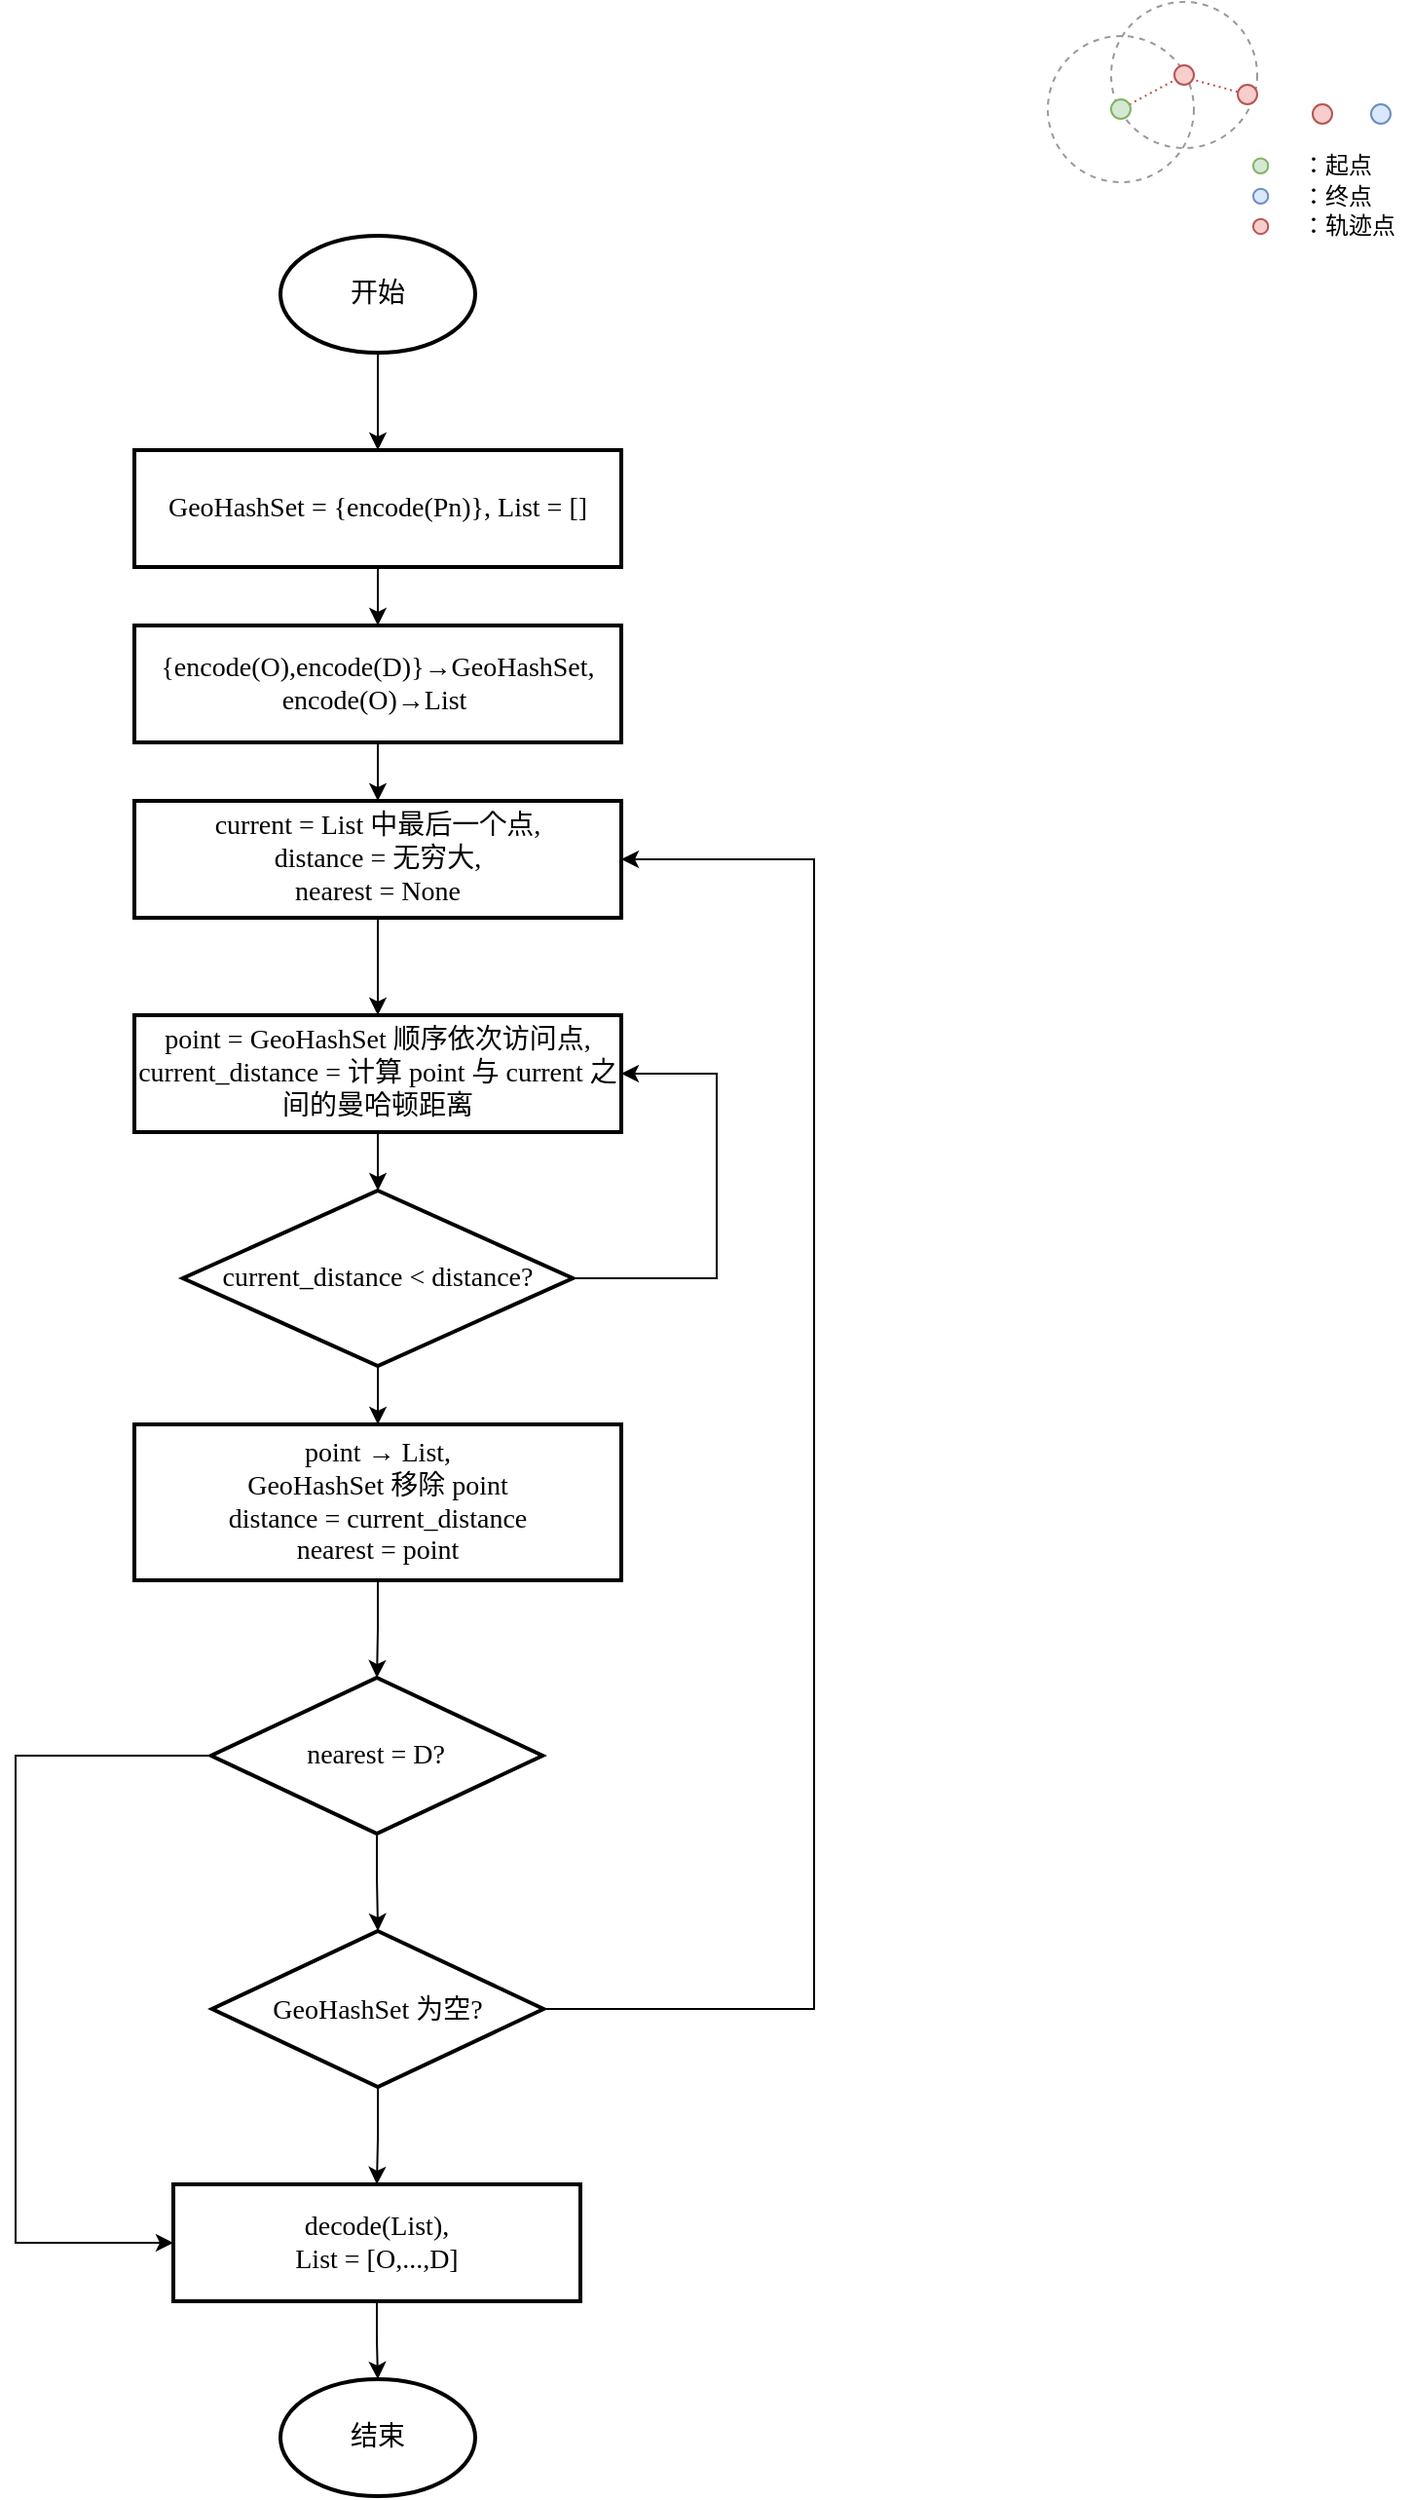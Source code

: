 <mxfile version="24.2.5" type="device">
  <diagram name="第 1 页" id="ftXndGDlVitekL8Z7LTs">
    <mxGraphModel dx="3860" dy="1286" grid="1" gridSize="10" guides="1" tooltips="1" connect="1" arrows="1" fold="1" page="1" pageScale="1" pageWidth="827" pageHeight="1169" math="0" shadow="0">
      <root>
        <mxCell id="0" />
        <mxCell id="1" parent="0" />
        <mxCell id="x556yvXe_RrFVGh1an9g-4" value="" style="group" vertex="1" connectable="0" parent="1">
          <mxGeometry x="-460" y="40" width="186" height="123.056" as="geometry" />
        </mxCell>
        <mxCell id="x556yvXe_RrFVGh1an9g-1" value="" style="ellipse;whiteSpace=wrap;html=1;aspect=fixed;fillColor=none;dashed=1;strokeWidth=1;strokeColor=#999999;" vertex="1" parent="x556yvXe_RrFVGh1an9g-4">
          <mxGeometry x="32.5" width="75" height="75" as="geometry" />
        </mxCell>
        <mxCell id="-L_-oSXdthVAtAZm4M3s-21" value="" style="ellipse;whiteSpace=wrap;html=1;aspect=fixed;fillColor=none;dashed=1;strokeWidth=1;strokeColor=#999999;" parent="x556yvXe_RrFVGh1an9g-4" vertex="1">
          <mxGeometry y="17.5" width="75" height="75" as="geometry" />
        </mxCell>
        <mxCell id="-L_-oSXdthVAtAZm4M3s-23" value="" style="endArrow=none;dashed=1;html=1;rounded=0;strokeWidth=1;dashPattern=1 2;fillColor=#f8cecc;strokeColor=#b85450;" parent="x556yvXe_RrFVGh1an9g-4" source="WCn-AC8gDAHUs6D61jNn-3" target="WCn-AC8gDAHUs6D61jNn-6" edge="1">
          <mxGeometry width="50" height="50" relative="1" as="geometry">
            <mxPoint x="106" y="102.5" as="sourcePoint" />
            <mxPoint x="156" y="52.5" as="targetPoint" />
          </mxGeometry>
        </mxCell>
        <mxCell id="WCn-AC8gDAHUs6D61jNn-15" value="" style="ellipse;whiteSpace=wrap;html=1;aspect=fixed;fillColor=#f8cecc;strokeColor=#b85450;container=0;" parent="x556yvXe_RrFVGh1an9g-4" vertex="1">
          <mxGeometry x="97.5" y="42.5" width="10" height="10" as="geometry" />
        </mxCell>
        <mxCell id="WCn-AC8gDAHUs6D61jNn-17" value="" style="ellipse;whiteSpace=wrap;html=1;aspect=fixed;fillColor=#dae8fc;strokeColor=#6c8ebf;container=0;" parent="x556yvXe_RrFVGh1an9g-4" vertex="1">
          <mxGeometry x="166" y="52.5" width="10" height="10" as="geometry" />
        </mxCell>
        <mxCell id="WCn-AC8gDAHUs6D61jNn-18" value="" style="ellipse;whiteSpace=wrap;html=1;aspect=fixed;fillColor=#f8cecc;strokeColor=#b85450;container=0;" parent="x556yvXe_RrFVGh1an9g-4" vertex="1">
          <mxGeometry x="136" y="52.5" width="10" height="10" as="geometry" />
        </mxCell>
        <mxCell id="WCn-AC8gDAHUs6D61jNn-3" value="" style="ellipse;whiteSpace=wrap;html=1;aspect=fixed;fillColor=#d5e8d4;strokeColor=#82b366;container=0;" parent="x556yvXe_RrFVGh1an9g-4" vertex="1">
          <mxGeometry x="32.5" y="50" width="10" height="10" as="geometry" />
        </mxCell>
        <mxCell id="x556yvXe_RrFVGh1an9g-2" value="" style="endArrow=none;dashed=1;html=1;rounded=0;strokeWidth=1;dashPattern=1 2;fillColor=#f8cecc;strokeColor=#b85450;exitX=0.939;exitY=0.283;exitDx=0;exitDy=0;exitPerimeter=0;" edge="1" parent="x556yvXe_RrFVGh1an9g-4" source="-L_-oSXdthVAtAZm4M3s-21" target="WCn-AC8gDAHUs6D61jNn-15">
          <mxGeometry width="50" height="50" relative="1" as="geometry">
            <mxPoint x="52" y="62.5" as="sourcePoint" />
            <mxPoint x="76" y="49.5" as="targetPoint" />
          </mxGeometry>
        </mxCell>
        <mxCell id="WCn-AC8gDAHUs6D61jNn-6" value="" style="ellipse;whiteSpace=wrap;html=1;aspect=fixed;fillColor=#f8cecc;strokeColor=#b85450;container=0;" parent="x556yvXe_RrFVGh1an9g-4" vertex="1">
          <mxGeometry x="65" y="32.5" width="10" height="10" as="geometry" />
        </mxCell>
        <mxCell id="x556yvXe_RrFVGh1an9g-3" value="" style="group" vertex="1" connectable="0" parent="x556yvXe_RrFVGh1an9g-4">
          <mxGeometry x="96" y="72.5" width="90" height="50.556" as="geometry" />
        </mxCell>
        <mxCell id="WCn-AC8gDAHUs6D61jNn-133" value="" style="rounded=0;whiteSpace=wrap;html=1;strokeColor=none;" parent="x556yvXe_RrFVGh1an9g-3" vertex="1">
          <mxGeometry width="90" height="50" as="geometry" />
        </mxCell>
        <mxCell id="WCn-AC8gDAHUs6D61jNn-127" value="" style="ellipse;whiteSpace=wrap;html=1;aspect=fixed;fillColor=#d5e8d4;strokeColor=#82b366;container=0;" parent="x556yvXe_RrFVGh1an9g-3" vertex="1">
          <mxGeometry x="9.474" y="7.778" width="7.682" height="7.682" as="geometry" />
        </mxCell>
        <mxCell id="WCn-AC8gDAHUs6D61jNn-129" value="：起点" style="text;html=1;align=center;verticalAlign=middle;whiteSpace=wrap;rounded=0;fontFamily=宋体;" parent="x556yvXe_RrFVGh1an9g-3" vertex="1">
          <mxGeometry x="26.316" y="3.889" width="52.632" height="15.556" as="geometry" />
        </mxCell>
        <mxCell id="WCn-AC8gDAHUs6D61jNn-130" value="：终点" style="text;html=1;align=center;verticalAlign=middle;whiteSpace=wrap;rounded=0;fontFamily=宋体;" parent="x556yvXe_RrFVGh1an9g-3" vertex="1">
          <mxGeometry x="26.316" y="19.444" width="52.632" height="15.556" as="geometry" />
        </mxCell>
        <mxCell id="WCn-AC8gDAHUs6D61jNn-132" value="：轨迹点" style="text;html=1;align=center;verticalAlign=middle;whiteSpace=wrap;rounded=0;fontFamily=宋体;" parent="x556yvXe_RrFVGh1an9g-3" vertex="1">
          <mxGeometry x="31.579" y="35" width="52.632" height="15.556" as="geometry" />
        </mxCell>
        <mxCell id="WCn-AC8gDAHUs6D61jNn-134" value="" style="ellipse;whiteSpace=wrap;html=1;aspect=fixed;fillColor=#dae8fc;strokeColor=#6c8ebf;container=0;" parent="x556yvXe_RrFVGh1an9g-3" vertex="1">
          <mxGeometry x="9.474" y="23.333" width="7.682" height="7.682" as="geometry" />
        </mxCell>
        <mxCell id="WCn-AC8gDAHUs6D61jNn-158" value="" style="ellipse;whiteSpace=wrap;html=1;aspect=fixed;fillColor=#f8cecc;strokeColor=#b85450;container=0;" parent="x556yvXe_RrFVGh1an9g-3" vertex="1">
          <mxGeometry x="9.474" y="38.889" width="7.682" height="7.682" as="geometry" />
        </mxCell>
        <mxCell id="x556yvXe_RrFVGh1an9g-38" value="" style="group" vertex="1" connectable="0" parent="1">
          <mxGeometry x="-990" y="160" width="410" height="1160" as="geometry" />
        </mxCell>
        <mxCell id="x556yvXe_RrFVGh1an9g-7" value="" style="edgeStyle=orthogonalEdgeStyle;rounded=0;orthogonalLoop=1;jettySize=auto;html=1;" edge="1" parent="x556yvXe_RrFVGh1an9g-38" source="x556yvXe_RrFVGh1an9g-5" target="x556yvXe_RrFVGh1an9g-6">
          <mxGeometry relative="1" as="geometry" />
        </mxCell>
        <mxCell id="x556yvXe_RrFVGh1an9g-5" value="&lt;font style=&quot;font-size: 14px;&quot; face=&quot;宋体&quot;&gt;开始&lt;/font&gt;" style="strokeWidth=2;html=1;shape=mxgraph.flowchart.start_1;whiteSpace=wrap;" vertex="1" parent="x556yvXe_RrFVGh1an9g-38">
          <mxGeometry x="136" width="100" height="60" as="geometry" />
        </mxCell>
        <mxCell id="x556yvXe_RrFVGh1an9g-25" style="edgeStyle=orthogonalEdgeStyle;rounded=0;orthogonalLoop=1;jettySize=auto;html=1;" edge="1" parent="x556yvXe_RrFVGh1an9g-38" source="x556yvXe_RrFVGh1an9g-6" target="x556yvXe_RrFVGh1an9g-8">
          <mxGeometry relative="1" as="geometry" />
        </mxCell>
        <mxCell id="x556yvXe_RrFVGh1an9g-6" value="&lt;font face=&quot;Times New Roman&quot;&gt;GeoHashSet = {encode(Pn)}, List = []&lt;/font&gt;" style="whiteSpace=wrap;html=1;strokeWidth=2;fontFamily=宋体;fontSize=14;" vertex="1" parent="x556yvXe_RrFVGh1an9g-38">
          <mxGeometry x="61" y="110" width="250" height="60" as="geometry" />
        </mxCell>
        <mxCell id="x556yvXe_RrFVGh1an9g-26" value="" style="edgeStyle=orthogonalEdgeStyle;rounded=0;orthogonalLoop=1;jettySize=auto;html=1;" edge="1" parent="x556yvXe_RrFVGh1an9g-38" source="x556yvXe_RrFVGh1an9g-8" target="x556yvXe_RrFVGh1an9g-9">
          <mxGeometry relative="1" as="geometry" />
        </mxCell>
        <mxCell id="x556yvXe_RrFVGh1an9g-8" value="&lt;font face=&quot;Times New Roman&quot;&gt;{encode(O),encode(D)}→&lt;/font&gt;&lt;font face=&quot;Times New Roman&quot;&gt;GeoHashSet,&lt;/font&gt;&lt;font face=&quot;Times New Roman&quot;&gt;&lt;br&gt;&lt;/font&gt;&lt;div&gt;&lt;span style=&quot;font-family: &amp;quot;Times New Roman&amp;quot;; background-color: initial;&quot;&gt;encode(O)&lt;/span&gt;&lt;span style=&quot;font-family: &amp;quot;Times New Roman&amp;quot;; background-color: initial;&quot;&gt;→&lt;/span&gt;&lt;span style=&quot;font-family: &amp;quot;Times New Roman&amp;quot;; background-color: initial;&quot;&gt;List&amp;nbsp;&lt;/span&gt;&lt;/div&gt;" style="whiteSpace=wrap;html=1;strokeWidth=2;fontFamily=宋体;fontSize=14;" vertex="1" parent="x556yvXe_RrFVGh1an9g-38">
          <mxGeometry x="61" y="200" width="250" height="60" as="geometry" />
        </mxCell>
        <mxCell id="x556yvXe_RrFVGh1an9g-21" value="" style="edgeStyle=orthogonalEdgeStyle;rounded=0;orthogonalLoop=1;jettySize=auto;html=1;" edge="1" parent="x556yvXe_RrFVGh1an9g-38" source="x556yvXe_RrFVGh1an9g-9" target="x556yvXe_RrFVGh1an9g-11">
          <mxGeometry relative="1" as="geometry" />
        </mxCell>
        <mxCell id="x556yvXe_RrFVGh1an9g-9" value="&lt;font face=&quot;Times New Roman&quot;&gt;current = List &lt;/font&gt;中最后一个点&lt;font face=&quot;Times New Roman&quot;&gt;,&lt;/font&gt;&lt;div&gt;&lt;font face=&quot;Times New Roman&quot;&gt;distance = &lt;/font&gt;&lt;font face=&quot;宋体&quot;&gt;无穷大&lt;/font&gt;&lt;font face=&quot;Times New Roman&quot;&gt;,&lt;/font&gt;&lt;/div&gt;&lt;div&gt;&lt;font face=&quot;Times New Roman&quot;&gt;nearest = None&lt;/font&gt;&lt;/div&gt;" style="whiteSpace=wrap;html=1;strokeWidth=2;fontFamily=宋体;fontSize=14;" vertex="1" parent="x556yvXe_RrFVGh1an9g-38">
          <mxGeometry x="61" y="290" width="250" height="60" as="geometry" />
        </mxCell>
        <mxCell id="x556yvXe_RrFVGh1an9g-34" value="" style="edgeStyle=orthogonalEdgeStyle;rounded=0;orthogonalLoop=1;jettySize=auto;html=1;" edge="1" parent="x556yvXe_RrFVGh1an9g-38" source="x556yvXe_RrFVGh1an9g-10" target="x556yvXe_RrFVGh1an9g-30">
          <mxGeometry relative="1" as="geometry" />
        </mxCell>
        <mxCell id="x556yvXe_RrFVGh1an9g-37" style="edgeStyle=orthogonalEdgeStyle;rounded=0;orthogonalLoop=1;jettySize=auto;html=1;entryX=1;entryY=0.5;entryDx=0;entryDy=0;" edge="1" parent="x556yvXe_RrFVGh1an9g-38" source="x556yvXe_RrFVGh1an9g-10" target="x556yvXe_RrFVGh1an9g-9">
          <mxGeometry relative="1" as="geometry">
            <mxPoint x="360" y="310" as="targetPoint" />
            <Array as="points">
              <mxPoint x="410" y="910" />
              <mxPoint x="410" y="320" />
            </Array>
          </mxGeometry>
        </mxCell>
        <mxCell id="x556yvXe_RrFVGh1an9g-10" value="&lt;span style=&quot;font-family: &amp;quot;Times New Roman&amp;quot;; font-size: 14px;&quot;&gt;GeoHashSet &lt;/span&gt;&lt;span style=&quot;font-size: 14px;&quot;&gt;&lt;font face=&quot;宋体&quot;&gt;为空&lt;/font&gt;&lt;/span&gt;&lt;span style=&quot;font-family: &amp;quot;Times New Roman&amp;quot;; font-size: 14px;&quot;&gt;?&lt;/span&gt;" style="strokeWidth=2;html=1;shape=mxgraph.flowchart.decision;whiteSpace=wrap;" vertex="1" parent="x556yvXe_RrFVGh1an9g-38">
          <mxGeometry x="100.87" y="870" width="170.25" height="80" as="geometry" />
        </mxCell>
        <mxCell id="x556yvXe_RrFVGh1an9g-15" value="" style="edgeStyle=orthogonalEdgeStyle;rounded=0;orthogonalLoop=1;jettySize=auto;html=1;" edge="1" parent="x556yvXe_RrFVGh1an9g-38" source="x556yvXe_RrFVGh1an9g-11" target="x556yvXe_RrFVGh1an9g-13">
          <mxGeometry relative="1" as="geometry" />
        </mxCell>
        <mxCell id="x556yvXe_RrFVGh1an9g-11" value="&lt;div&gt;&lt;font face=&quot;Times New Roman&quot;&gt;point =&lt;/font&gt;&lt;font face=&quot;Times New Roman&quot;&gt;&amp;nbsp;&lt;/font&gt;&lt;span style=&quot;font-family: &amp;quot;Times New Roman&amp;quot;; background-color: initial;&quot;&gt;GeoHashSet &lt;/span&gt;&lt;span style=&quot;background-color: initial;&quot;&gt;&lt;font face=&quot;宋体&quot;&gt;顺序依次访问点&lt;/font&gt;&lt;font face=&quot;Times New Roman&quot;&gt;,&lt;/font&gt;&lt;/span&gt;&lt;/div&gt;&lt;div&gt;&lt;span style=&quot;font-family: &amp;quot;Times New Roman&amp;quot;;&quot;&gt;current_distance = &lt;/span&gt;&lt;font face=&quot;宋体&quot;&gt;计算 &lt;/font&gt;&lt;span style=&quot;font-family: &amp;quot;Times New Roman&amp;quot;;&quot;&gt;point &lt;/span&gt;&lt;font face=&quot;宋体&quot;&gt;与 &lt;/font&gt;&lt;span style=&quot;font-family: &amp;quot;Times New Roman&amp;quot;;&quot;&gt;current &lt;/span&gt;&lt;font face=&quot;宋体&quot;&gt;之间的曼哈顿距离&lt;/font&gt;&lt;br&gt;&lt;/div&gt;" style="whiteSpace=wrap;html=1;strokeWidth=2;fontFamily=宋体;fontSize=14;" vertex="1" parent="x556yvXe_RrFVGh1an9g-38">
          <mxGeometry x="61" y="400" width="250" height="60" as="geometry" />
        </mxCell>
        <mxCell id="x556yvXe_RrFVGh1an9g-28" value="" style="edgeStyle=orthogonalEdgeStyle;rounded=0;orthogonalLoop=1;jettySize=auto;html=1;" edge="1" parent="x556yvXe_RrFVGh1an9g-38" source="x556yvXe_RrFVGh1an9g-12" target="x556yvXe_RrFVGh1an9g-27">
          <mxGeometry relative="1" as="geometry" />
        </mxCell>
        <mxCell id="x556yvXe_RrFVGh1an9g-12" value="&lt;div&gt;&lt;font face=&quot;Times New Roman&quot;&gt;point&amp;nbsp;&lt;/font&gt;&lt;span style=&quot;font-family: &amp;quot;Times New Roman&amp;quot;; background-color: initial;&quot;&gt;→ List,&lt;/span&gt;&lt;/div&gt;&lt;div&gt;&lt;span style=&quot;font-family: &amp;quot;Times New Roman&amp;quot;;&quot;&gt;GeoHashSet &lt;/span&gt;移除&lt;span style=&quot;font-family: &amp;quot;Times New Roman&amp;quot;;&quot;&gt; point&lt;/span&gt;&lt;span style=&quot;font-family: &amp;quot;Times New Roman&amp;quot;; background-color: initial;&quot;&gt;&lt;br&gt;&lt;/span&gt;&lt;/div&gt;&lt;div&gt;&lt;span style=&quot;font-family: &amp;quot;Times New Roman&amp;quot;;&quot;&gt;distance =&amp;nbsp;&lt;/span&gt;&lt;span style=&quot;font-family: &amp;quot;Times New Roman&amp;quot;; background-color: initial;&quot;&gt;current_distance&lt;/span&gt;&lt;/div&gt;&lt;div&gt;&lt;span style=&quot;font-family: &amp;quot;Times New Roman&amp;quot;;&quot;&gt;nearest = point&lt;/span&gt;&lt;span style=&quot;font-family: &amp;quot;Times New Roman&amp;quot;; background-color: initial;&quot;&gt;&lt;br&gt;&lt;/span&gt;&lt;/div&gt;" style="whiteSpace=wrap;html=1;strokeWidth=2;fontFamily=宋体;fontSize=14;" vertex="1" parent="x556yvXe_RrFVGh1an9g-38">
          <mxGeometry x="60.99" y="610" width="250" height="80" as="geometry" />
        </mxCell>
        <mxCell id="x556yvXe_RrFVGh1an9g-14" value="" style="edgeStyle=orthogonalEdgeStyle;rounded=0;orthogonalLoop=1;jettySize=auto;html=1;" edge="1" parent="x556yvXe_RrFVGh1an9g-38" source="x556yvXe_RrFVGh1an9g-13" target="x556yvXe_RrFVGh1an9g-12">
          <mxGeometry relative="1" as="geometry" />
        </mxCell>
        <mxCell id="x556yvXe_RrFVGh1an9g-17" style="edgeStyle=orthogonalEdgeStyle;rounded=0;orthogonalLoop=1;jettySize=auto;html=1;entryX=1;entryY=0.5;entryDx=0;entryDy=0;exitX=1;exitY=0.5;exitDx=0;exitDy=0;exitPerimeter=0;" edge="1" parent="x556yvXe_RrFVGh1an9g-38" source="x556yvXe_RrFVGh1an9g-13" target="x556yvXe_RrFVGh1an9g-11">
          <mxGeometry relative="1" as="geometry">
            <mxPoint x="380" y="420" as="targetPoint" />
            <Array as="points">
              <mxPoint x="360" y="535" />
              <mxPoint x="360" y="430" />
            </Array>
          </mxGeometry>
        </mxCell>
        <mxCell id="x556yvXe_RrFVGh1an9g-13" value="&lt;span style=&quot;font-family: &amp;quot;Times New Roman&amp;quot;; font-size: 14px;&quot;&gt;current_distance &amp;lt;&amp;nbsp;&lt;/span&gt;&lt;span style=&quot;font-family: &amp;quot;Times New Roman&amp;quot;; font-size: 14px;&quot;&gt;distance?&lt;/span&gt;" style="strokeWidth=2;html=1;shape=mxgraph.flowchart.decision;whiteSpace=wrap;" vertex="1" parent="x556yvXe_RrFVGh1an9g-38">
          <mxGeometry x="85.87" y="490" width="200.25" height="90" as="geometry" />
        </mxCell>
        <mxCell id="x556yvXe_RrFVGh1an9g-29" value="" style="edgeStyle=orthogonalEdgeStyle;rounded=0;orthogonalLoop=1;jettySize=auto;html=1;" edge="1" parent="x556yvXe_RrFVGh1an9g-38" source="x556yvXe_RrFVGh1an9g-27" target="x556yvXe_RrFVGh1an9g-10">
          <mxGeometry relative="1" as="geometry" />
        </mxCell>
        <mxCell id="x556yvXe_RrFVGh1an9g-31" value="" style="edgeStyle=orthogonalEdgeStyle;rounded=0;orthogonalLoop=1;jettySize=auto;html=1;" edge="1" parent="x556yvXe_RrFVGh1an9g-38" source="x556yvXe_RrFVGh1an9g-27" target="x556yvXe_RrFVGh1an9g-30">
          <mxGeometry relative="1" as="geometry">
            <Array as="points">
              <mxPoint y="780" />
              <mxPoint y="1030" />
            </Array>
          </mxGeometry>
        </mxCell>
        <mxCell id="x556yvXe_RrFVGh1an9g-27" value="&lt;span style=&quot;font-family: &amp;quot;Times New Roman&amp;quot;; font-size: 14px;&quot;&gt;nearest = D&lt;/span&gt;&lt;span style=&quot;color: rgba(0, 0, 0, 0); font-family: monospace; font-size: 0px; text-align: start; text-wrap: nowrap;&quot;&gt;%3CmxGraphModel%3E%3Croot%3E%3CmxCell%20id%3D%220%22%2F%3E%3CmxCell%20id%3D%221%22%20parent%3D%220%22%2F%3E%3CmxCell%20id%3D%222%22%20value%3D%22%26lt%3Bspan%20style%3D%26quot%3Bfont-family%3A%20%26amp%3Bquot%3BTimes%20New%20Roman%26amp%3Bquot%3B%3B%20font-size%3A%2014px%3B%26quot%3B%26gt%3BGeoHashSet%20%26lt%3B%2Fspan%26gt%3B%26lt%3Bspan%20style%3D%26quot%3Bfont-size%3A%2014px%3B%26quot%3B%26gt%3B%26lt%3Bfont%20face%3D%26quot%3B%E5%AE%8B%E4%BD%93%26quot%3B%26gt%3B%E4%B8%BA%E7%A9%BA%26lt%3B%2Ffont%26gt%3B%26lt%3B%2Fspan%26gt%3B%26lt%3Bspan%20style%3D%26quot%3Bfont-family%3A%20%26amp%3Bquot%3BTimes%20New%20Roman%26amp%3Bquot%3B%3B%20font-size%3A%2014px%3B%26quot%3B%26gt%3B%3F%26lt%3B%2Fspan%26gt%3B%22%20style%3D%22strokeWidth%3D2%3Bhtml%3D1%3Bshape%3Dmxgraph.flowchart.decision%3BwhiteSpace%3Dwrap%3B%22%20vertex%3D%221%22%20parent%3D%221%22%3E%3CmxGeometry%20x%3D%22-819.14%22%20y%3D%22870%22%20width%3D%22170.25%22%20height%3D%22130%22%20as%3D%22geometry%22%2F%3E%3C%2FmxCell%3E%3C%2Froot%3E%3C%2FmxGraphModel%3E&lt;/span&gt;&lt;span style=&quot;color: rgba(0, 0, 0, 0); font-family: monospace; font-size: 0px; text-align: start; text-wrap: nowrap;&quot;&gt;%3CmxGraphModel%3E%3Croot%3E%3CmxCell%20id%3D%220%22%2F%3E%3CmxCell%20id%3D%221%22%20parent%3D%220%22%2F%3E%3CmxCell%20id%3D%222%22%20value%3D%22%26lt%3Bspan%20style%3D%26quot%3Bfont-family%3A%20%26amp%3Bquot%3BTimes%20New%20Roman%26amp%3Bquot%3B%3B%20font-size%3A%2014px%3B%26quot%3B%26gt%3BGeoHashSet%20%26lt%3B%2Fspan%26gt%3B%26lt%3Bspan%20style%3D%26quot%3Bfont-size%3A%2014px%3B%26quot%3B%26gt%3B%26lt%3Bfont%20face%3D%26quot%3B%E5%AE%8B%E4%BD%93%26quot%3B%26gt%3B%E4%B8%BA%E7%A9%BA%26lt%3B%2Ffont%26gt%3B%26lt%3B%2Fspan%26gt%3B%26lt%3Bspan%20style%3D%26quot%3Bfont-family%3A%20%26amp%3Bquot%3BTimes%20New%20Roman%26amp%3Bquot%3B%3B%20font-size%3A%2014px%3B%26quot%3B%26gt%3B%3F%26lt%3B%2Fspan%26gt%3B%22%20style%3D%22strokeWidth%3D2%3Bhtml%3D1%3Bshape%3Dmxgraph.flowchart.decision%3BwhiteSpace%3Dwrap%3B%22%20vertex%3D%221%22%20parent%3D%221%22%3E%3CmxGeometry%20x%3D%22-819.14%22%20y%3D%22870%22%20width%3D%22170.25%22%20height%3D%22130%22%20as%3D%22geometry%22%2F%3E%3C%2FmxCell%3E%3C%2Froot%3E%3C%2FmxGraphModel%3E&lt;/span&gt;&lt;span style=&quot;font-family: &amp;quot;Times New Roman&amp;quot;; font-size: 14px;&quot;&gt;?&lt;/span&gt;" style="strokeWidth=2;html=1;shape=mxgraph.flowchart.decision;whiteSpace=wrap;" vertex="1" parent="x556yvXe_RrFVGh1an9g-38">
          <mxGeometry x="100.38" y="740" width="170.25" height="80" as="geometry" />
        </mxCell>
        <mxCell id="x556yvXe_RrFVGh1an9g-33" value="" style="edgeStyle=orthogonalEdgeStyle;rounded=0;orthogonalLoop=1;jettySize=auto;html=1;" edge="1" parent="x556yvXe_RrFVGh1an9g-38" source="x556yvXe_RrFVGh1an9g-30" target="x556yvXe_RrFVGh1an9g-32">
          <mxGeometry relative="1" as="geometry" />
        </mxCell>
        <mxCell id="x556yvXe_RrFVGh1an9g-30" value="&lt;font face=&quot;Times New Roman&quot; style=&quot;font-size: 14px;&quot;&gt;decode(List),&lt;/font&gt;&lt;div&gt;&lt;font face=&quot;Times New Roman&quot; style=&quot;font-size: 14px;&quot;&gt;List = [O,...,D]&lt;/font&gt;&lt;/div&gt;" style="whiteSpace=wrap;html=1;strokeWidth=2;" vertex="1" parent="x556yvXe_RrFVGh1an9g-38">
          <mxGeometry x="81" y="1000" width="209" height="60" as="geometry" />
        </mxCell>
        <mxCell id="x556yvXe_RrFVGh1an9g-32" value="&lt;font face=&quot;宋体&quot;&gt;&lt;span style=&quot;font-size: 14px;&quot;&gt;结束&lt;/span&gt;&lt;/font&gt;" style="strokeWidth=2;html=1;shape=mxgraph.flowchart.start_1;whiteSpace=wrap;" vertex="1" parent="x556yvXe_RrFVGh1an9g-38">
          <mxGeometry x="136" y="1100" width="100" height="60" as="geometry" />
        </mxCell>
      </root>
    </mxGraphModel>
  </diagram>
</mxfile>
